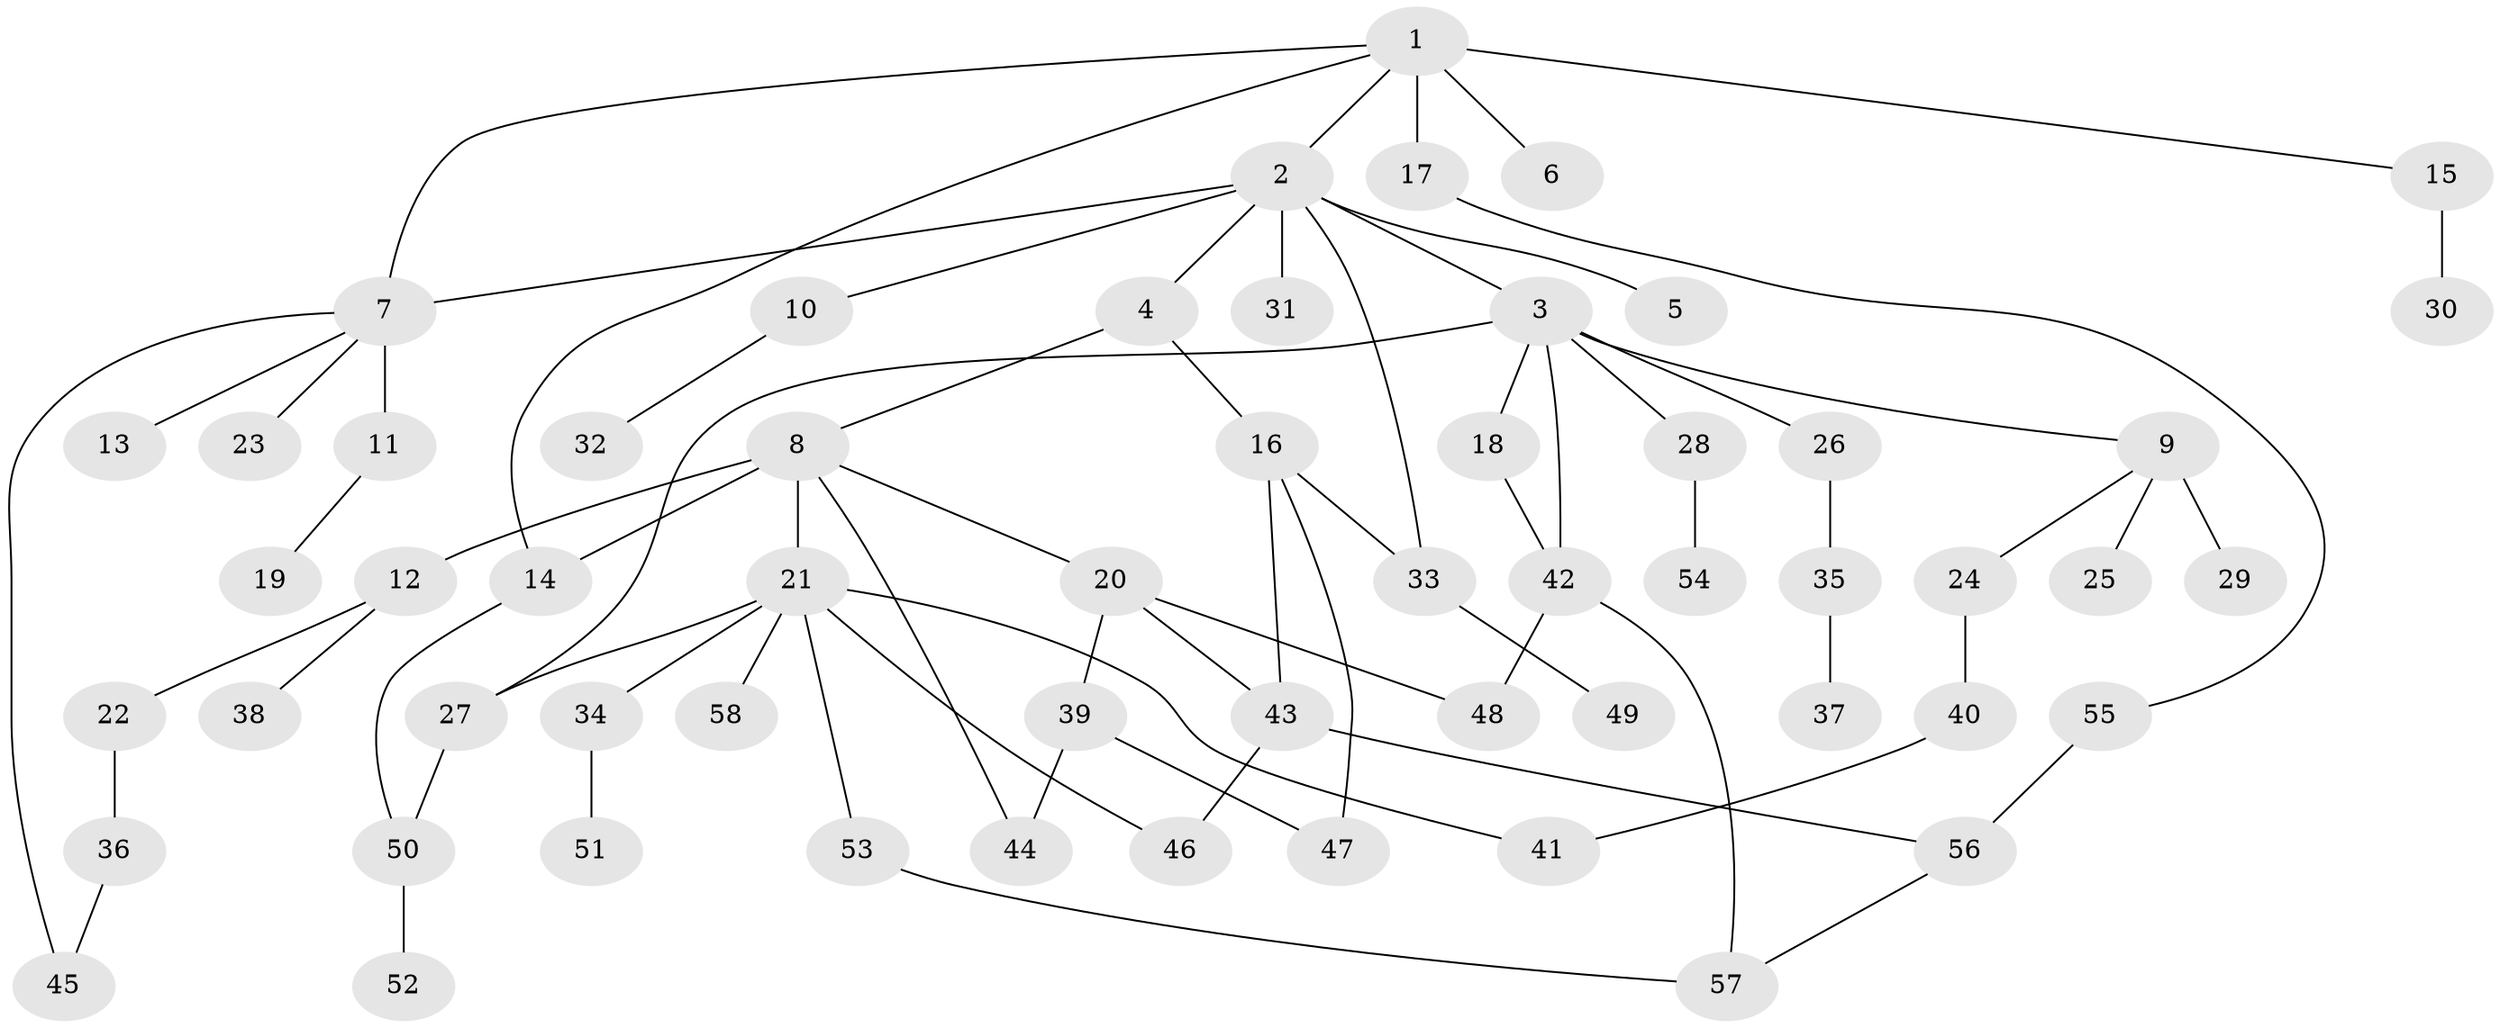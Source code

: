 // original degree distribution, {6: 0.008695652173913044, 8: 0.008695652173913044, 5: 0.034782608695652174, 4: 0.09565217391304348, 2: 0.34782608695652173, 7: 0.017391304347826087, 1: 0.34782608695652173, 3: 0.1391304347826087}
// Generated by graph-tools (version 1.1) at 2025/34/03/09/25 02:34:19]
// undirected, 58 vertices, 73 edges
graph export_dot {
graph [start="1"]
  node [color=gray90,style=filled];
  1;
  2;
  3;
  4;
  5;
  6;
  7;
  8;
  9;
  10;
  11;
  12;
  13;
  14;
  15;
  16;
  17;
  18;
  19;
  20;
  21;
  22;
  23;
  24;
  25;
  26;
  27;
  28;
  29;
  30;
  31;
  32;
  33;
  34;
  35;
  36;
  37;
  38;
  39;
  40;
  41;
  42;
  43;
  44;
  45;
  46;
  47;
  48;
  49;
  50;
  51;
  52;
  53;
  54;
  55;
  56;
  57;
  58;
  1 -- 2 [weight=1.0];
  1 -- 6 [weight=1.0];
  1 -- 7 [weight=1.0];
  1 -- 14 [weight=1.0];
  1 -- 15 [weight=1.0];
  1 -- 17 [weight=2.0];
  2 -- 3 [weight=1.0];
  2 -- 4 [weight=1.0];
  2 -- 5 [weight=1.0];
  2 -- 7 [weight=1.0];
  2 -- 10 [weight=1.0];
  2 -- 31 [weight=1.0];
  2 -- 33 [weight=1.0];
  3 -- 9 [weight=1.0];
  3 -- 18 [weight=1.0];
  3 -- 26 [weight=1.0];
  3 -- 27 [weight=1.0];
  3 -- 28 [weight=1.0];
  3 -- 42 [weight=1.0];
  4 -- 8 [weight=1.0];
  4 -- 16 [weight=1.0];
  7 -- 11 [weight=3.0];
  7 -- 13 [weight=1.0];
  7 -- 23 [weight=1.0];
  7 -- 45 [weight=1.0];
  8 -- 12 [weight=2.0];
  8 -- 14 [weight=1.0];
  8 -- 20 [weight=1.0];
  8 -- 21 [weight=1.0];
  8 -- 44 [weight=1.0];
  9 -- 24 [weight=1.0];
  9 -- 25 [weight=1.0];
  9 -- 29 [weight=3.0];
  10 -- 32 [weight=1.0];
  11 -- 19 [weight=1.0];
  12 -- 22 [weight=1.0];
  12 -- 38 [weight=1.0];
  14 -- 50 [weight=1.0];
  15 -- 30 [weight=2.0];
  16 -- 33 [weight=1.0];
  16 -- 43 [weight=1.0];
  16 -- 47 [weight=1.0];
  17 -- 55 [weight=1.0];
  18 -- 42 [weight=1.0];
  20 -- 39 [weight=1.0];
  20 -- 43 [weight=1.0];
  20 -- 48 [weight=1.0];
  21 -- 27 [weight=1.0];
  21 -- 34 [weight=1.0];
  21 -- 41 [weight=1.0];
  21 -- 46 [weight=1.0];
  21 -- 53 [weight=1.0];
  21 -- 58 [weight=1.0];
  22 -- 36 [weight=1.0];
  24 -- 40 [weight=1.0];
  26 -- 35 [weight=1.0];
  27 -- 50 [weight=1.0];
  28 -- 54 [weight=1.0];
  33 -- 49 [weight=1.0];
  34 -- 51 [weight=1.0];
  35 -- 37 [weight=2.0];
  36 -- 45 [weight=1.0];
  39 -- 44 [weight=1.0];
  39 -- 47 [weight=1.0];
  40 -- 41 [weight=1.0];
  42 -- 48 [weight=1.0];
  42 -- 57 [weight=1.0];
  43 -- 46 [weight=1.0];
  43 -- 56 [weight=1.0];
  50 -- 52 [weight=1.0];
  53 -- 57 [weight=1.0];
  55 -- 56 [weight=2.0];
  56 -- 57 [weight=1.0];
}
